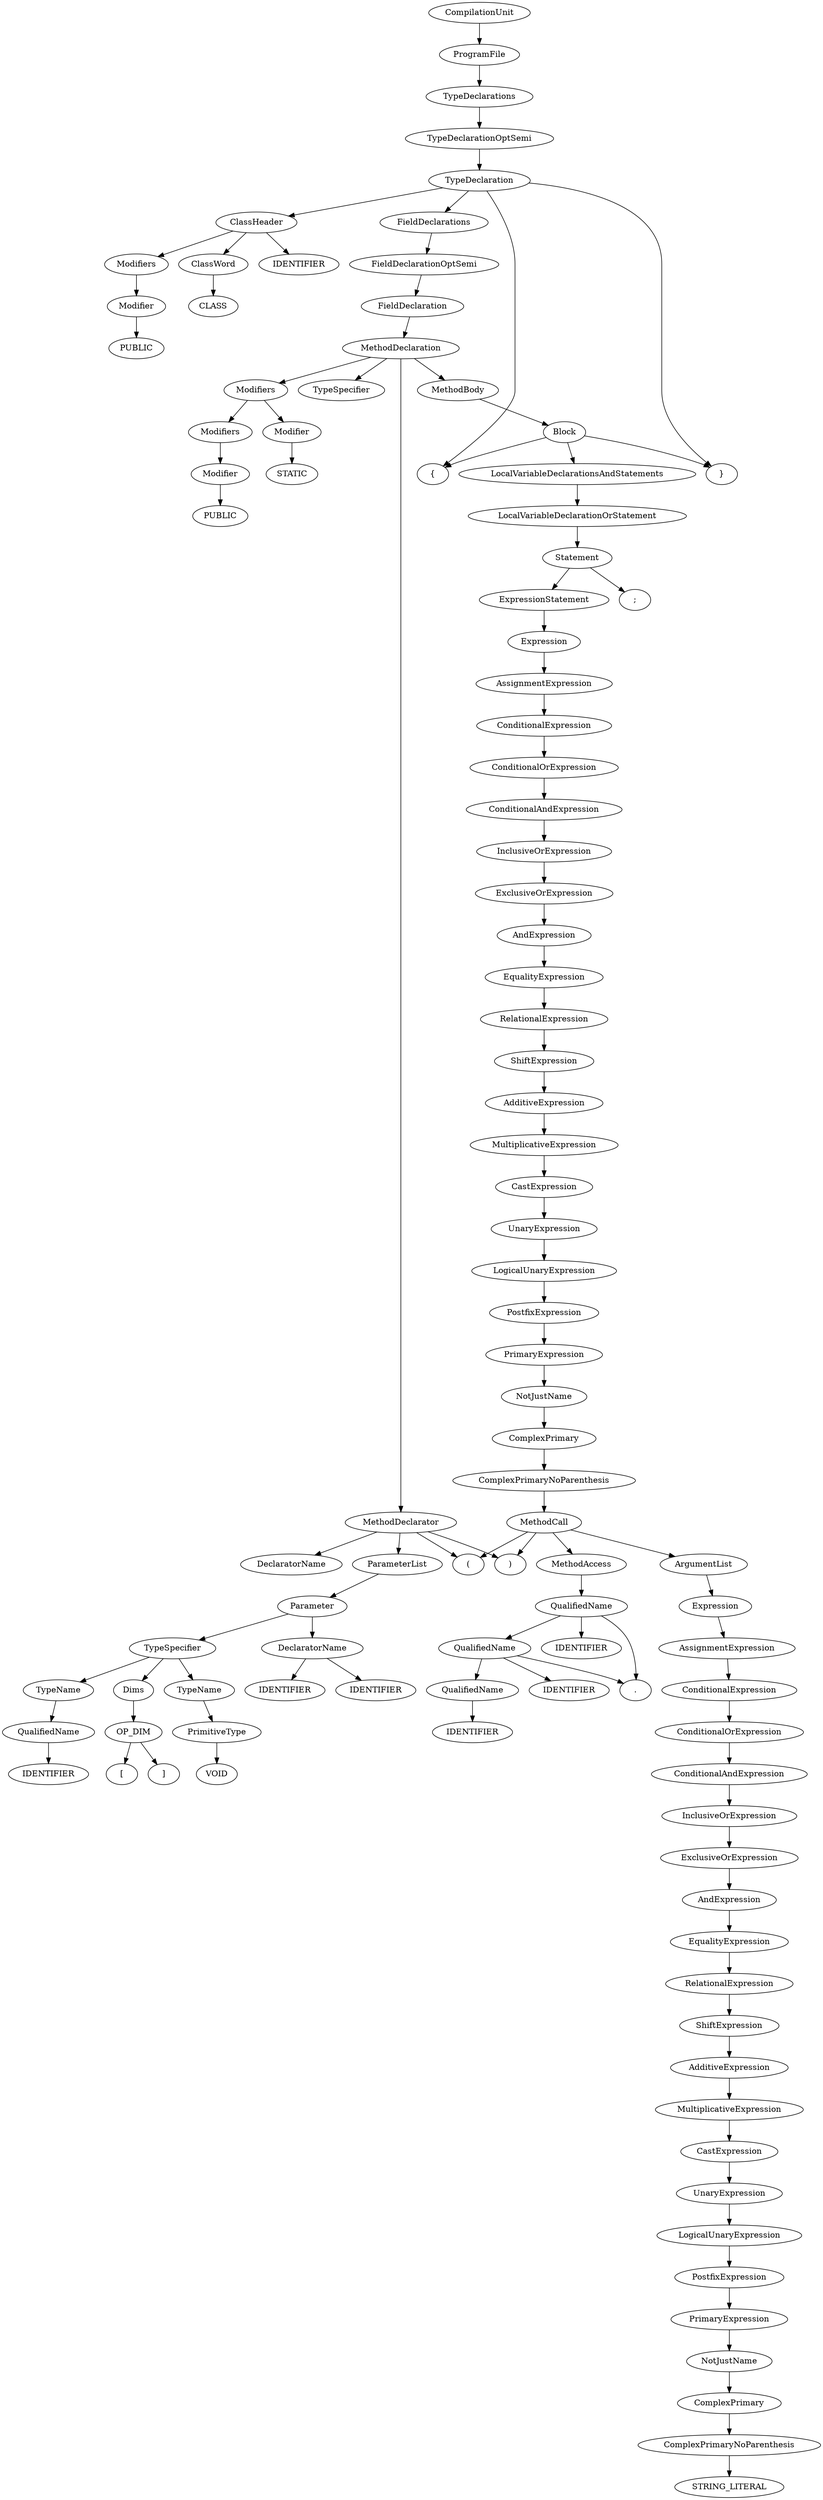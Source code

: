 digraph "Parse Tree" {
	ProgramFile1 [label = "ProgramFile"] 
	CompilationUnit -> {  ProgramFile1 }
	TypeDeclarations1 [label = "TypeDeclarations"] 
	ProgramFile1 -> {  TypeDeclarations1 }
	TypeDeclarationOptSemi1 [label = "TypeDeclarationOptSemi"] 
	TypeDeclarations1 -> {  TypeDeclarationOptSemi1 }
	TypeDeclaration1 [label = "TypeDeclaration"] 
	TypeDeclarationOptSemi1 -> {  TypeDeclaration1 }
	ClassHeader1 [label = "ClassHeader"] 
	FieldDeclarations1 [label = "FieldDeclarations"] 
	TypeDeclaration1 -> {  ClassHeader1 "{" FieldDeclarations1 "}" }
	FieldDeclarationOptSemi1 [label = "FieldDeclarationOptSemi"] 
	FieldDeclarations1 -> {  FieldDeclarationOptSemi1 }
	FieldDeclaration1 [label = "FieldDeclaration"] 
	FieldDeclarationOptSemi1 -> {  FieldDeclaration1 }
	MethodDeclaration1 [label = "MethodDeclaration"] 
	FieldDeclaration1 -> {  MethodDeclaration1 }
	Modifiers1 [label = "Modifiers"] 
	TypeSpecifier1 [label = "TypeSpecifier"] 
	MethodDeclarator1 [label = "MethodDeclarator"] 
	MethodBody1 [label = "MethodBody"] 
	MethodDeclaration1 -> {  Modifiers1 TypeSpecifier1 MethodDeclarator1 MethodBody1 }
	Block1 [label = "Block"] 
	MethodBody1 -> {  Block1 }
	LocalVariableDeclarationsAndStatements1 [label = "LocalVariableDeclarationsAndStatements"] 
	Block1 -> {  "{" LocalVariableDeclarationsAndStatements1 "}" }
	LocalVariableDeclarationOrStatement1 [label = "LocalVariableDeclarationOrStatement"] 
	LocalVariableDeclarationsAndStatements1 -> {  LocalVariableDeclarationOrStatement1 }
	Statement1 [label = "Statement"] 
	LocalVariableDeclarationOrStatement1 -> {  Statement1 }
	ExpressionStatement1 [label = "ExpressionStatement"] 
	Statement1 -> {  ExpressionStatement1 ";" }
	Expression1 [label = "Expression"] 
	ExpressionStatement1 -> {  Expression1 }
	AssignmentExpression1 [label = "AssignmentExpression"] 
	Expression1 -> {  AssignmentExpression1 }
	ConditionalExpression1 [label = "ConditionalExpression"] 
	AssignmentExpression1 -> {  ConditionalExpression1 }
	ConditionalOrExpression1 [label = "ConditionalOrExpression"] 
	ConditionalExpression1 -> {  ConditionalOrExpression1 }
	ConditionalAndExpression1 [label = "ConditionalAndExpression"] 
	ConditionalOrExpression1 -> {  ConditionalAndExpression1 }
	InclusiveOrExpression1 [label = "InclusiveOrExpression"] 
	ConditionalAndExpression1 -> {  InclusiveOrExpression1 }
	ExclusiveOrExpression1 [label = "ExclusiveOrExpression"] 
	InclusiveOrExpression1 -> {  ExclusiveOrExpression1 }
	AndExpression1 [label = "AndExpression"] 
	ExclusiveOrExpression1 -> {  AndExpression1 }
	EqualityExpression1 [label = "EqualityExpression"] 
	AndExpression1 -> {  EqualityExpression1 }
	RelationalExpression1 [label = "RelationalExpression"] 
	EqualityExpression1 -> {  RelationalExpression1 }
	ShiftExpression1 [label = "ShiftExpression"] 
	RelationalExpression1 -> {  ShiftExpression1 }
	AdditiveExpression1 [label = "AdditiveExpression"] 
	ShiftExpression1 -> {  AdditiveExpression1 }
	MultiplicativeExpression1 [label = "MultiplicativeExpression"] 
	AdditiveExpression1 -> {  MultiplicativeExpression1 }
	CastExpression1 [label = "CastExpression"] 
	MultiplicativeExpression1 -> {  CastExpression1 }
	UnaryExpression1 [label = "UnaryExpression"] 
	CastExpression1 -> {  UnaryExpression1 }
	LogicalUnaryExpression1 [label = "LogicalUnaryExpression"] 
	UnaryExpression1 -> {  LogicalUnaryExpression1 }
	PostfixExpression1 [label = "PostfixExpression"] 
	LogicalUnaryExpression1 -> {  PostfixExpression1 }
	PrimaryExpression1 [label = "PrimaryExpression"] 
	PostfixExpression1 -> {  PrimaryExpression1 }
	NotJustName1 [label = "NotJustName"] 
	PrimaryExpression1 -> {  NotJustName1 }
	ComplexPrimary1 [label = "ComplexPrimary"] 
	NotJustName1 -> {  ComplexPrimary1 }
	ComplexPrimaryNoParenthesis1 [label = "ComplexPrimaryNoParenthesis"] 
	ComplexPrimary1 -> {  ComplexPrimaryNoParenthesis1 }
	MethodCall1 [label = "MethodCall"] 
	ComplexPrimaryNoParenthesis1 -> {  MethodCall1 }
	MethodAccess1 [label = "MethodAccess"] 
	ArgumentList1 [label = "ArgumentList"] 
	MethodCall1 -> {  MethodAccess1 "(" ArgumentList1 ")" }
	Expression2 [label = "Expression"] 
	ArgumentList1 -> {  Expression2 }
	AssignmentExpression2 [label = "AssignmentExpression"] 
	Expression2 -> {  AssignmentExpression2 }
	ConditionalExpression2 [label = "ConditionalExpression"] 
	AssignmentExpression2 -> {  ConditionalExpression2 }
	ConditionalOrExpression2 [label = "ConditionalOrExpression"] 
	ConditionalExpression2 -> {  ConditionalOrExpression2 }
	ConditionalAndExpression2 [label = "ConditionalAndExpression"] 
	ConditionalOrExpression2 -> {  ConditionalAndExpression2 }
	InclusiveOrExpression2 [label = "InclusiveOrExpression"] 
	ConditionalAndExpression2 -> {  InclusiveOrExpression2 }
	ExclusiveOrExpression2 [label = "ExclusiveOrExpression"] 
	InclusiveOrExpression2 -> {  ExclusiveOrExpression2 }
	AndExpression2 [label = "AndExpression"] 
	ExclusiveOrExpression2 -> {  AndExpression2 }
	EqualityExpression2 [label = "EqualityExpression"] 
	AndExpression2 -> {  EqualityExpression2 }
	RelationalExpression2 [label = "RelationalExpression"] 
	EqualityExpression2 -> {  RelationalExpression2 }
	ShiftExpression2 [label = "ShiftExpression"] 
	RelationalExpression2 -> {  ShiftExpression2 }
	AdditiveExpression2 [label = "AdditiveExpression"] 
	ShiftExpression2 -> {  AdditiveExpression2 }
	MultiplicativeExpression2 [label = "MultiplicativeExpression"] 
	AdditiveExpression2 -> {  MultiplicativeExpression2 }
	CastExpression2 [label = "CastExpression"] 
	MultiplicativeExpression2 -> {  CastExpression2 }
	UnaryExpression2 [label = "UnaryExpression"] 
	CastExpression2 -> {  UnaryExpression2 }
	LogicalUnaryExpression2 [label = "LogicalUnaryExpression"] 
	UnaryExpression2 -> {  LogicalUnaryExpression2 }
	PostfixExpression2 [label = "PostfixExpression"] 
	LogicalUnaryExpression2 -> {  PostfixExpression2 }
	PrimaryExpression2 [label = "PrimaryExpression"] 
	PostfixExpression2 -> {  PrimaryExpression2 }
	NotJustName2 [label = "NotJustName"] 
	PrimaryExpression2 -> {  NotJustName2 }
	ComplexPrimary2 [label = "ComplexPrimary"] 
	NotJustName2 -> {  ComplexPrimary2 }
	ComplexPrimaryNoParenthesis2 [label = "ComplexPrimaryNoParenthesis"] 
	ComplexPrimary2 -> {  ComplexPrimaryNoParenthesis2 }
	STRING_LITERAL1 [label = "STRING_LITERAL"] 
	ComplexPrimaryNoParenthesis2 -> {  STRING_LITERAL1 }
	QualifiedName1 [label = "QualifiedName"] 
	MethodAccess1 -> {  QualifiedName1 }
	QualifiedName2 [label = "QualifiedName"] 
	IDENTIFIER1 [label = "IDENTIFIER"] 
	QualifiedName1 -> {  QualifiedName2 "." IDENTIFIER1 }
	QualifiedName3 [label = "QualifiedName"] 
	IDENTIFIER2 [label = "IDENTIFIER"] 
	QualifiedName2 -> {  QualifiedName3 "." IDENTIFIER2 }
	IDENTIFIER3 [label = "IDENTIFIER"] 
	QualifiedName3 -> {  IDENTIFIER3 }
	DeclaratorName1 [label = "DeclaratorName"] 
	ParameterList1 [label = "ParameterList"] 
	MethodDeclarator1 -> {  DeclaratorName1 "(" ParameterList1 ")" }
	Parameter1 [label = "Parameter"] 
	ParameterList1 -> {  Parameter1 }
	TypeSpecifier2 [label = "TypeSpecifier"] 
	DeclaratorName2 [label = "DeclaratorName"] 
	Parameter1 -> {  TypeSpecifier2 DeclaratorName2 }
	IDENTIFIER4 [label = "IDENTIFIER"] 
	DeclaratorName2 -> {  IDENTIFIER4 }
	TypeName1 [label = "TypeName"] 
	Dims1 [label = "Dims"] 
	TypeSpecifier2 -> {  TypeName1 Dims1 }
	OP_DIM1 [label = "OP_DIM"] 
	Dims1 -> {  OP_DIM1 }
	OP_DIM1 -> {  "[" "]" }
	QualifiedName4 [label = "QualifiedName"] 
	TypeName1 -> {  QualifiedName4 }
	IDENTIFIER5 [label = "IDENTIFIER"] 
	QualifiedName4 -> {  IDENTIFIER5 }
	IDENTIFIER6 [label = "IDENTIFIER"] 
	DeclaratorName2 -> {  IDENTIFIER6 }
	TypeName2 [label = "TypeName"] 
	TypeSpecifier2 -> {  TypeName2 }
	PrimitiveType1 [label = "PrimitiveType"] 
	TypeName2 -> {  PrimitiveType1 }
	VOID1 [label = "VOID"] 
	PrimitiveType1 -> {  VOID1 }
	Modifiers2 [label = "Modifiers"] 
	Modifier1 [label = "Modifier"] 
	Modifiers1 -> {  Modifiers2 Modifier1 }
	STATIC1 [label = "STATIC"] 
	Modifier1 -> {  STATIC1 }
	Modifier2 [label = "Modifier"] 
	Modifiers2 -> {  Modifier2 }
	PUBLIC1 [label = "PUBLIC"] 
	Modifier2 -> {  PUBLIC1 }
	Modifiers3 [label = "Modifiers"] 
	ClassWord1 [label = "ClassWord"] 
	IDENTIFIER7 [label = "IDENTIFIER"] 
	ClassHeader1 -> {  Modifiers3 ClassWord1 IDENTIFIER7 }
	CLASS1 [label = "CLASS"] 
	ClassWord1 -> {  CLASS1 }
	Modifier3 [label = "Modifier"] 
	Modifiers3 -> {  Modifier3 }
	PUBLIC2 [label = "PUBLIC"] 
	Modifier3 -> {  PUBLIC2 }

}